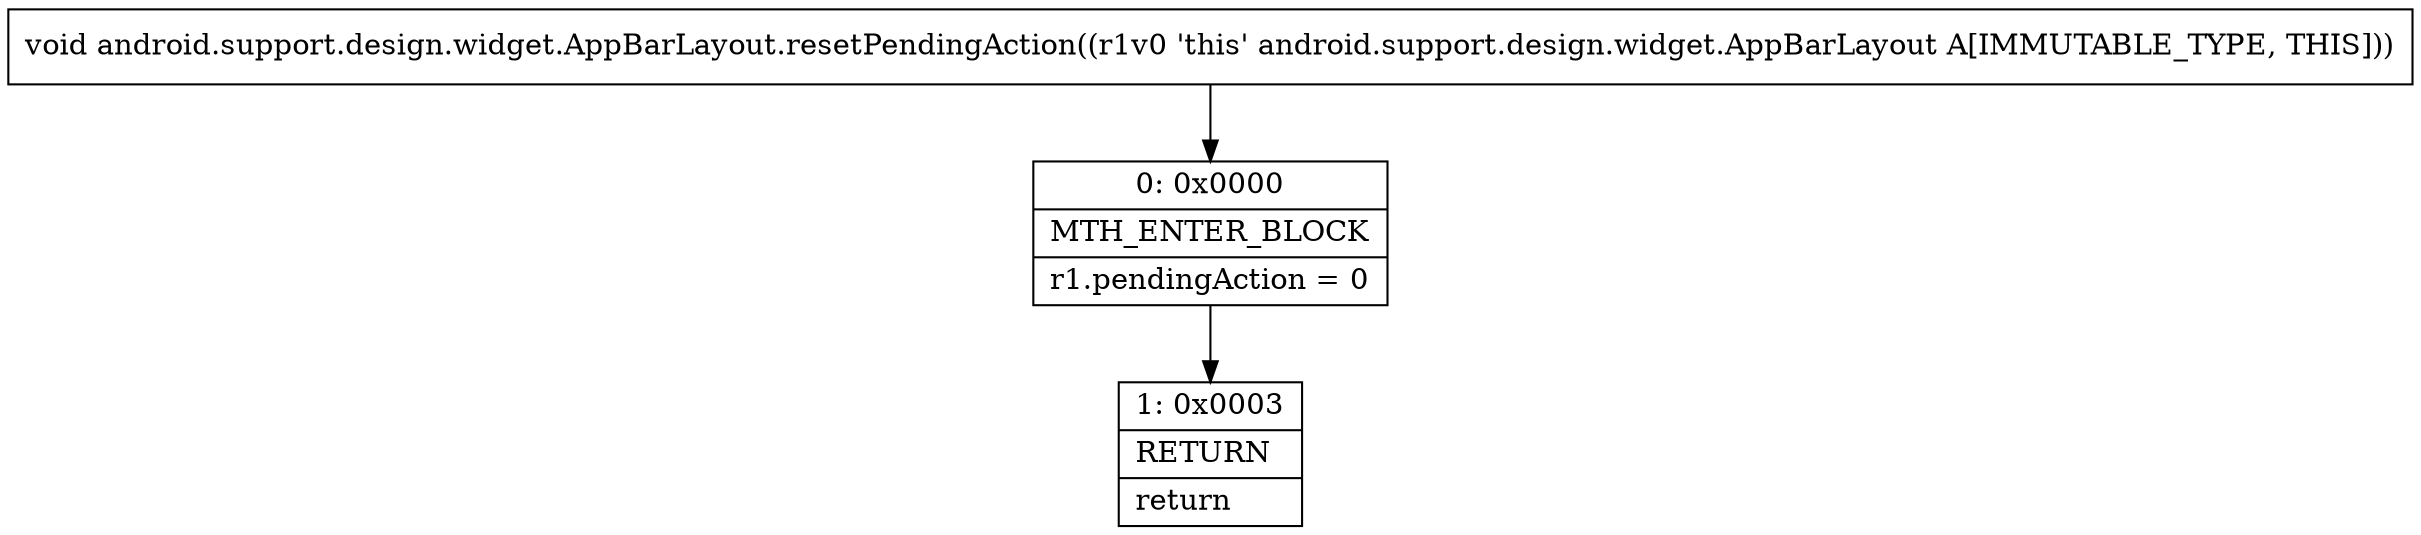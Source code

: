 digraph "CFG forandroid.support.design.widget.AppBarLayout.resetPendingAction()V" {
Node_0 [shape=record,label="{0\:\ 0x0000|MTH_ENTER_BLOCK\l|r1.pendingAction = 0\l}"];
Node_1 [shape=record,label="{1\:\ 0x0003|RETURN\l|return\l}"];
MethodNode[shape=record,label="{void android.support.design.widget.AppBarLayout.resetPendingAction((r1v0 'this' android.support.design.widget.AppBarLayout A[IMMUTABLE_TYPE, THIS])) }"];
MethodNode -> Node_0;
Node_0 -> Node_1;
}

